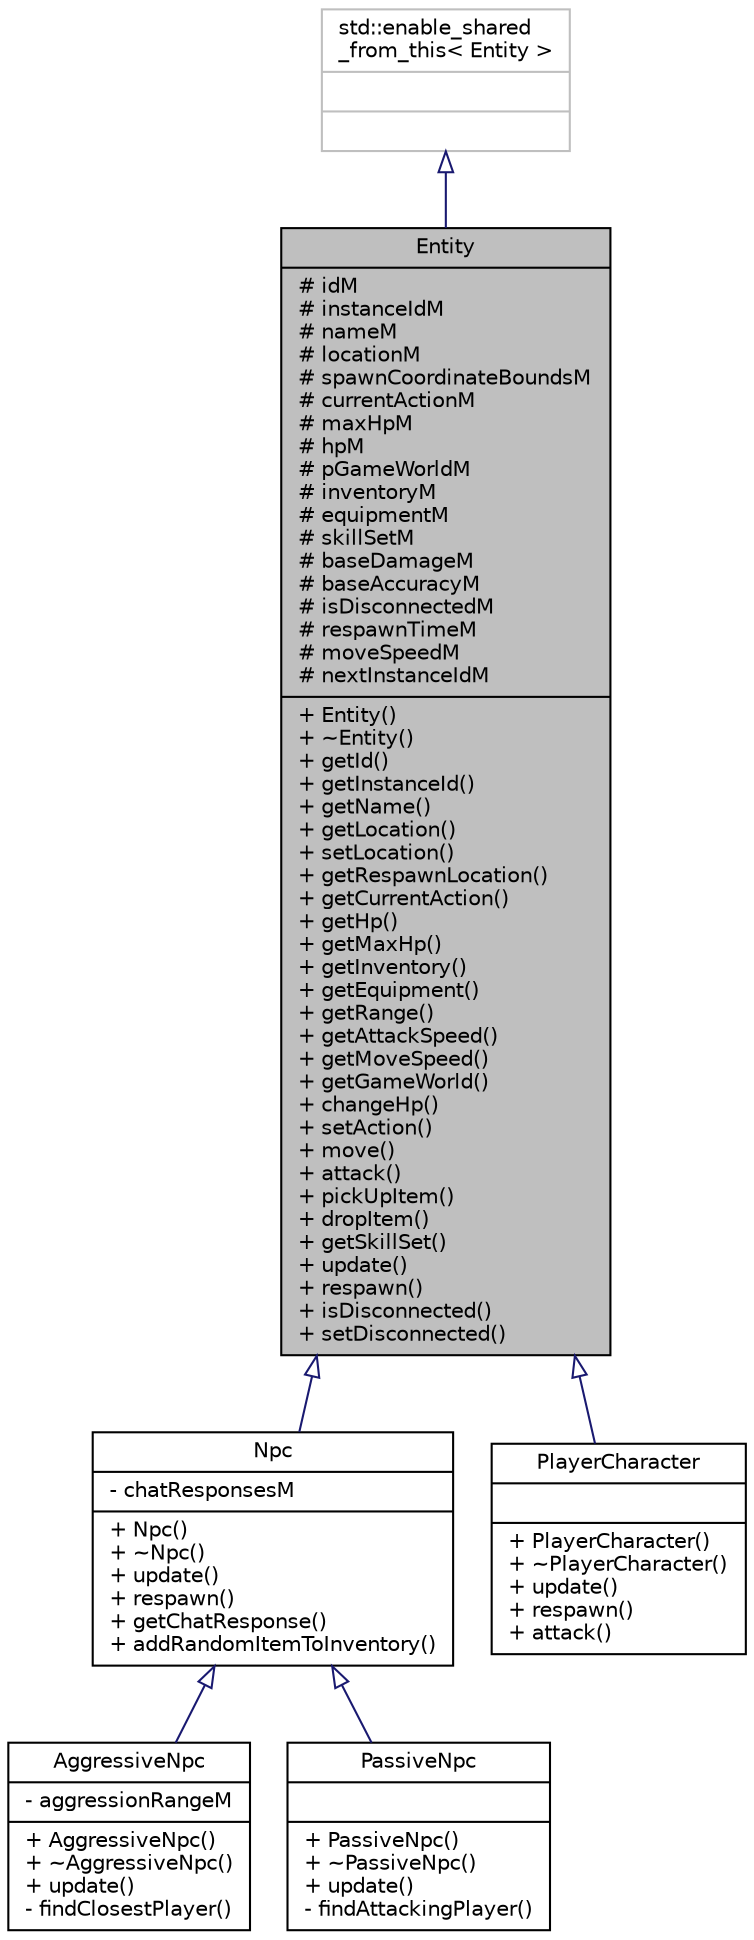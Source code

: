 digraph "Entity"
{
 // LATEX_PDF_SIZE
  edge [fontname="Helvetica",fontsize="10",labelfontname="Helvetica",labelfontsize="10"];
  node [fontname="Helvetica",fontsize="10",shape=record];
  Node1 [label="{Entity\n|# idM\l# instanceIdM\l# nameM\l# locationM\l# spawnCoordinateBoundsM\l# currentActionM\l# maxHpM\l# hpM\l# pGameWorldM\l# inventoryM\l# equipmentM\l# skillSetM\l# baseDamageM\l# baseAccuracyM\l# isDisconnectedM\l# respawnTimeM\l# moveSpeedM\l# nextInstanceIdM\l|+ Entity()\l+ ~Entity()\l+ getId()\l+ getInstanceId()\l+ getName()\l+ getLocation()\l+ setLocation()\l+ getRespawnLocation()\l+ getCurrentAction()\l+ getHp()\l+ getMaxHp()\l+ getInventory()\l+ getEquipment()\l+ getRange()\l+ getAttackSpeed()\l+ getMoveSpeed()\l+ getGameWorld()\l+ changeHp()\l+ setAction()\l+ move()\l+ attack()\l+ pickUpItem()\l+ dropItem()\l+ getSkillSet()\l+ update()\l+ respawn()\l+ isDisconnected()\l+ setDisconnected()\l}",height=0.2,width=0.4,color="black", fillcolor="grey75", style="filled", fontcolor="black",tooltip="Base pure virtual Entity class. Different types of enities inherit this."];
  Node2 -> Node1 [dir="back",color="midnightblue",fontsize="10",style="solid",arrowtail="onormal",fontname="Helvetica"];
  Node2 [label="{std::enable_shared\l_from_this\< Entity \>\n||}",height=0.2,width=0.4,color="grey75", fillcolor="white", style="filled",tooltip=" "];
  Node1 -> Node3 [dir="back",color="midnightblue",fontsize="10",style="solid",arrowtail="onormal",fontname="Helvetica"];
  Node3 [label="{Npc\n|- chatResponsesM\l|+ Npc()\l+ ~Npc()\l+ update()\l+ respawn()\l+ getChatResponse()\l+ addRandomItemToInventory()\l}",height=0.2,width=0.4,color="black", fillcolor="white", style="filled",URL="$classNpc.html",tooltip="Base NPC class. It represents a peaceful NPC that does not attack the player under any circumstances."];
  Node3 -> Node4 [dir="back",color="midnightblue",fontsize="10",style="solid",arrowtail="onormal",fontname="Helvetica"];
  Node4 [label="{AggressiveNpc\n|- aggressionRangeM\l|+ AggressiveNpc()\l+ ~AggressiveNpc()\l+ update()\l- findClosestPlayer()\l}",height=0.2,width=0.4,color="black", fillcolor="white", style="filled",URL="$classAggressiveNpc.html",tooltip="AggressiveNpc is a type of Npc that attacks the player within its aggression range."];
  Node3 -> Node5 [dir="back",color="midnightblue",fontsize="10",style="solid",arrowtail="onormal",fontname="Helvetica"];
  Node5 [label="{PassiveNpc\n||+ PassiveNpc()\l+ ~PassiveNpc()\l+ update()\l- findAttackingPlayer()\l}",height=0.2,width=0.4,color="black", fillcolor="white", style="filled",URL="$classPassiveNpc.html",tooltip="PassiveNpc is a type of Npc that attacks only if provoked."];
  Node1 -> Node6 [dir="back",color="midnightblue",fontsize="10",style="solid",arrowtail="onormal",fontname="Helvetica"];
  Node6 [label="{PlayerCharacter\n||+ PlayerCharacter()\l+ ~PlayerCharacter()\l+ update()\l+ respawn()\l+ attack()\l}",height=0.2,width=0.4,color="black", fillcolor="white", style="filled",URL="$classPlayerCharacter.html",tooltip="Class for a human player character."];
}
